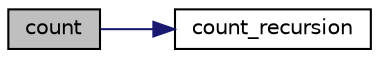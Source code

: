 digraph "count"
{
  edge [fontname="Helvetica",fontsize="10",labelfontname="Helvetica",labelfontsize="10"];
  node [fontname="Helvetica",fontsize="10",shape=record];
  rankdir="LR";
  Node0 [label="count",height=0.2,width=0.4,color="black", fillcolor="grey75", style="filled", fontcolor="black"];
  Node0 -> Node1 [color="midnightblue",fontsize="10",style="solid",fontname="Helvetica"];
  Node1 [label="count_recursion",height=0.2,width=0.4,color="black", fillcolor="white", style="filled",URL="$df/d13/nondecreasing_8_c.html#ad005997745979f6c3f9fa5025786fc43"];
}
